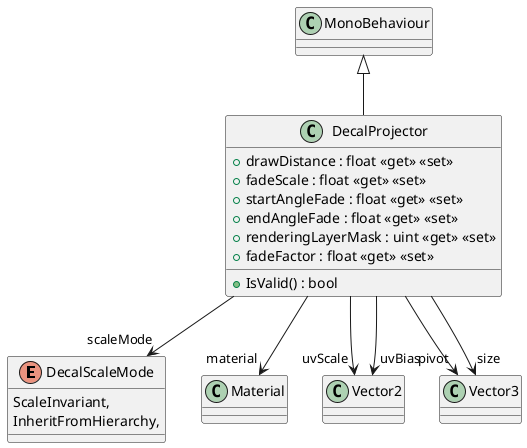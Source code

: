 @startuml
enum DecalScaleMode {
    ScaleInvariant,
    InheritFromHierarchy,
}
class DecalProjector {
    + drawDistance : float <<get>> <<set>>
    + fadeScale : float <<get>> <<set>>
    + startAngleFade : float <<get>> <<set>>
    + endAngleFade : float <<get>> <<set>>
    + renderingLayerMask : uint <<get>> <<set>>
    + fadeFactor : float <<get>> <<set>>
    + IsValid() : bool
}
MonoBehaviour <|-- DecalProjector
DecalProjector --> "material" Material
DecalProjector --> "uvScale" Vector2
DecalProjector --> "uvBias" Vector2
DecalProjector --> "scaleMode" DecalScaleMode
DecalProjector --> "pivot" Vector3
DecalProjector --> "size" Vector3
@enduml
